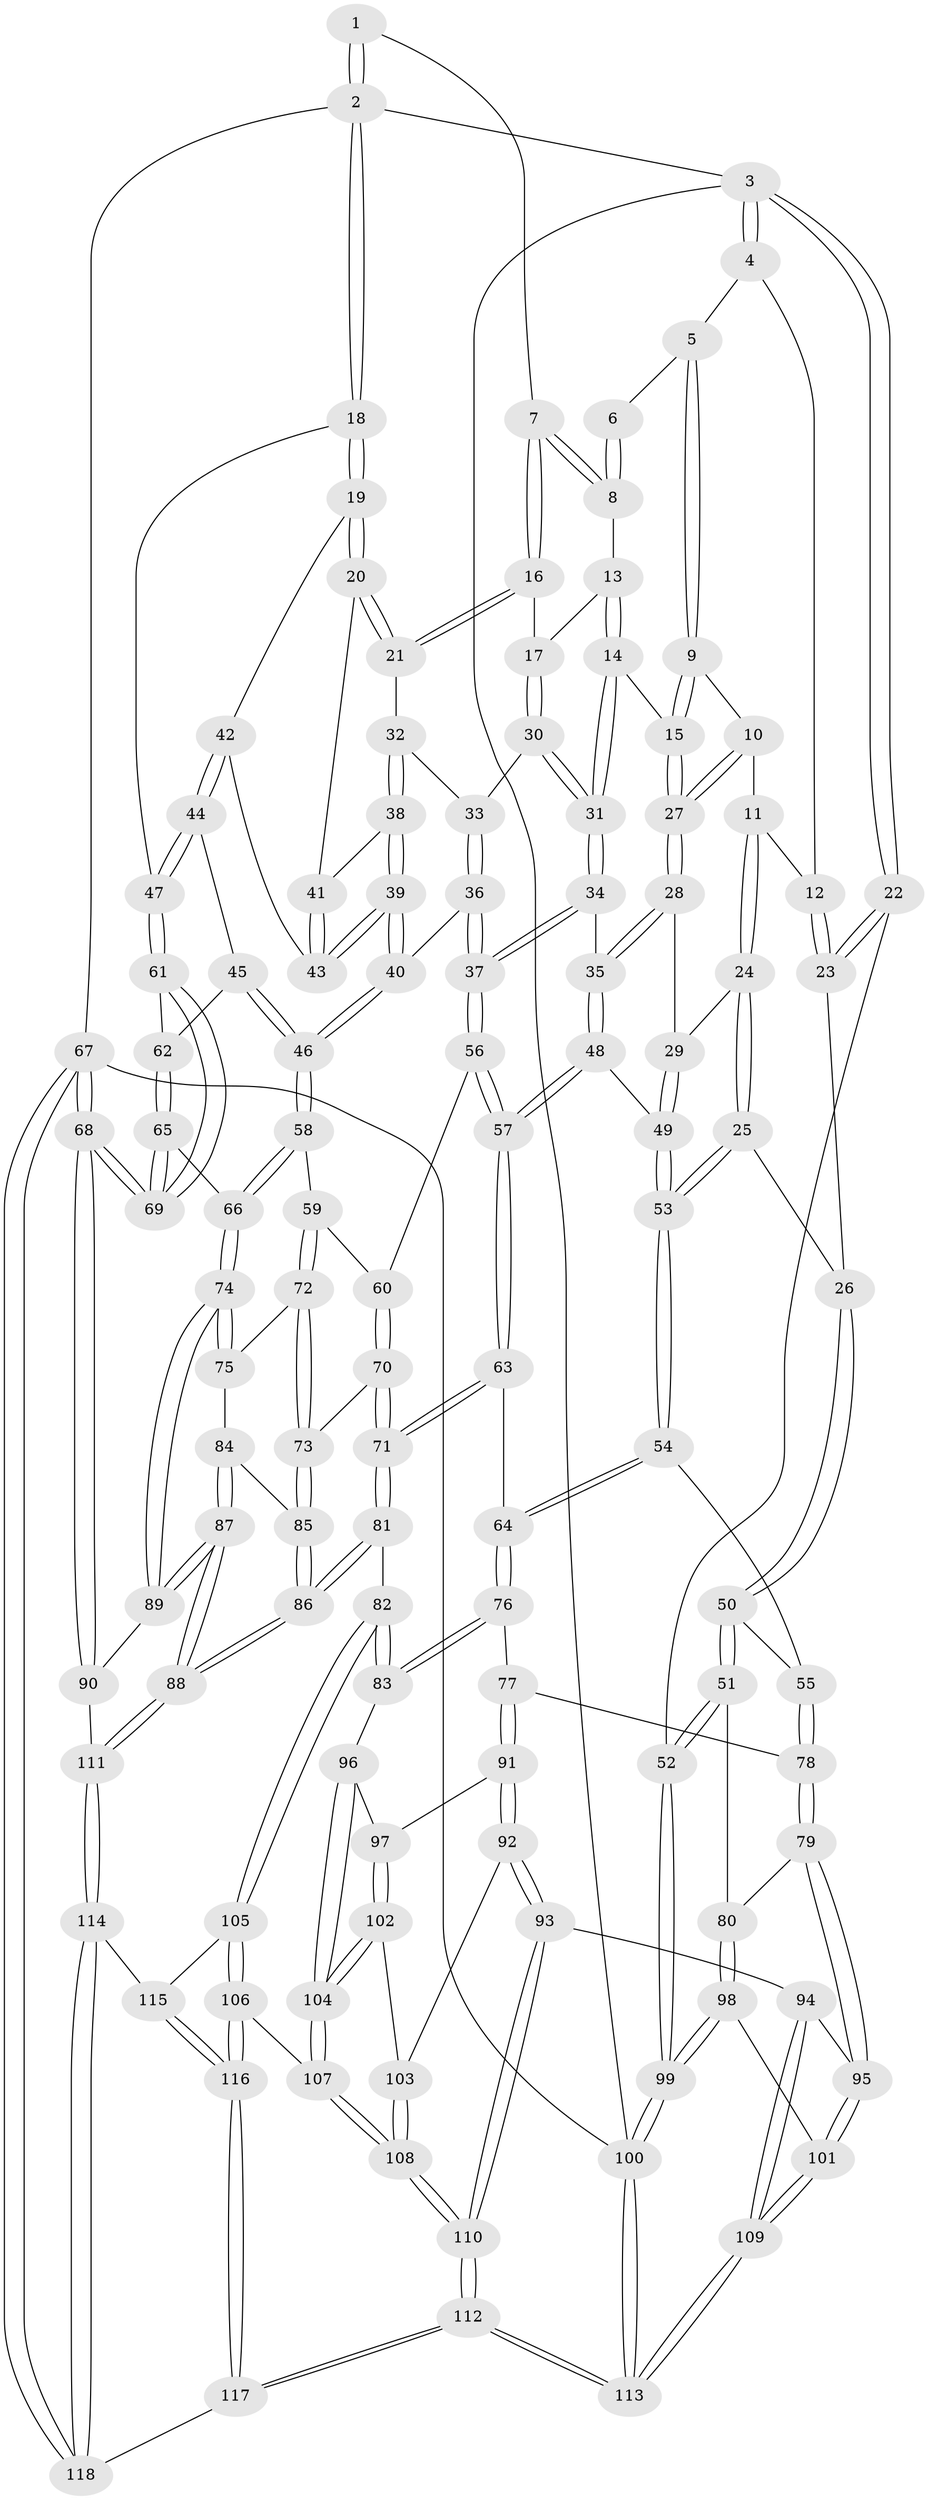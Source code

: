 // Generated by graph-tools (version 1.1) at 2025/38/03/09/25 02:38:21]
// undirected, 118 vertices, 292 edges
graph export_dot {
graph [start="1"]
  node [color=gray90,style=filled];
  1 [pos="+0.8135760632004895+0"];
  2 [pos="+1+0"];
  3 [pos="+0+0"];
  4 [pos="+0.21603475656341456+0"];
  5 [pos="+0.447526279034962+0"];
  6 [pos="+0.6050911849554738+0"];
  7 [pos="+0.7279858591982222+0.0519361070880213"];
  8 [pos="+0.6256462635752889+0.027985606197209002"];
  9 [pos="+0.4307137935624398+0.043526017029621555"];
  10 [pos="+0.3464330532401971+0.1049503451615314"];
  11 [pos="+0.29174944219264815+0.11134769591624778"];
  12 [pos="+0.2081688303458812+0.080891979653101"];
  13 [pos="+0.6237611812705731+0.04329210457164811"];
  14 [pos="+0.5195591568050185+0.1308045039264243"];
  15 [pos="+0.4954594779406277+0.11477685136816326"];
  16 [pos="+0.726958135575052+0.07427684737987501"];
  17 [pos="+0.6940934021646366+0.1309029048159327"];
  18 [pos="+1+0"];
  19 [pos="+1+0.006221015894400158"];
  20 [pos="+0.9875834071899041+0.0766179525498761"];
  21 [pos="+0.9074871903051018+0.10189213549205463"];
  22 [pos="+0+0.023927893606696407"];
  23 [pos="+0.04538061376240238+0.1805432246923059"];
  24 [pos="+0.2392373958195103+0.3182583242838652"];
  25 [pos="+0.2327786187533001+0.3212588378428554"];
  26 [pos="+0.1417626642906993+0.30261707333904353"];
  27 [pos="+0.37663252341790004+0.2789522579268311"];
  28 [pos="+0.3750123741028172+0.29567398966071123"];
  29 [pos="+0.29096236458225067+0.3118064718036843"];
  30 [pos="+0.6921630839778286+0.15113008382497506"];
  31 [pos="+0.5644902339305576+0.19147172816051464"];
  32 [pos="+0.7670367864123533+0.1799475456072717"];
  33 [pos="+0.7008388473661554+0.15827459003164313"];
  34 [pos="+0.5537394412614531+0.28904385953218825"];
  35 [pos="+0.46208360325287545+0.3434442324470994"];
  36 [pos="+0.694073022097429+0.3653901087812987"];
  37 [pos="+0.6912300651230668+0.3658272389741092"];
  38 [pos="+0.783577320871184+0.23632940595954197"];
  39 [pos="+0.7217187327640846+0.34919087590581155"];
  40 [pos="+0.7056391500596311+0.3665400351449834"];
  41 [pos="+0.8216414509779449+0.24865171633288982"];
  42 [pos="+0.8929602339834423+0.30064743805572663"];
  43 [pos="+0.8602281047385585+0.2904253194579"];
  44 [pos="+0.8954832482582683+0.3797268830947705"];
  45 [pos="+0.883303785910441+0.42315865773253714"];
  46 [pos="+0.8120382242821813+0.44776051850378545"];
  47 [pos="+1+0.21658710893301486"];
  48 [pos="+0.46035019992944154+0.42150825269093756"];
  49 [pos="+0.36130756083378496+0.4399436470812718"];
  50 [pos="+0.02719920586163643+0.5280719797456468"];
  51 [pos="+0.01352584945066196+0.5342191973273187"];
  52 [pos="+0+0.5384175109972834"];
  53 [pos="+0.2676272612240967+0.4784580244586048"];
  54 [pos="+0.25907150489757735+0.5384744828091971"];
  55 [pos="+0.2271901781384369+0.5662306786052391"];
  56 [pos="+0.5880965821282439+0.5327323713460099"];
  57 [pos="+0.5005171230180581+0.5494013035682579"];
  58 [pos="+0.7898536484504436+0.5708492943223469"];
  59 [pos="+0.7455850944061923+0.5891270834166418"];
  60 [pos="+0.6696557739806865+0.5782943994730525"];
  61 [pos="+1+0.4403028189714404"];
  62 [pos="+0.9547387046789269+0.4608274707421475"];
  63 [pos="+0.49566037047841205+0.5563238832711648"];
  64 [pos="+0.4677959272215896+0.574750002943879"];
  65 [pos="+0.9233473882935339+0.6557379367489773"];
  66 [pos="+0.9107636839495749+0.6572329584017501"];
  67 [pos="+1+1"];
  68 [pos="+1+1"];
  69 [pos="+1+0.7401949346189157"];
  70 [pos="+0.6354865298274208+0.7107086717410998"];
  71 [pos="+0.5839939291492576+0.7097480539905848"];
  72 [pos="+0.7308309536864224+0.6856233589192932"];
  73 [pos="+0.6418003557800442+0.7149205433211544"];
  74 [pos="+0.8492175907274655+0.7442126620796445"];
  75 [pos="+0.7483430682964416+0.7192760105090628"];
  76 [pos="+0.45813937113098674+0.5978211439161251"];
  77 [pos="+0.31481432255419145+0.7112282444404848"];
  78 [pos="+0.2385190149150149+0.6625837732641725"];
  79 [pos="+0.1682957845758269+0.7390204679551723"];
  80 [pos="+0.08827445372339644+0.7188987241787012"];
  81 [pos="+0.5256764968367444+0.8050452640336244"];
  82 [pos="+0.4747284567633052+0.8230333022076948"];
  83 [pos="+0.4562355781593662+0.8063651173117715"];
  84 [pos="+0.7333346256263722+0.7451373536878416"];
  85 [pos="+0.6442568089190737+0.7203080296424351"];
  86 [pos="+0.6864915620846597+0.8522552054942245"];
  87 [pos="+0.698714057871244+0.8408711898904048"];
  88 [pos="+0.6873988341332096+0.8529942486577595"];
  89 [pos="+0.8460813184867676+0.7700016095219175"];
  90 [pos="+0.8796205069031366+0.8555284106766794"];
  91 [pos="+0.3227927398671484+0.7316510971619812"];
  92 [pos="+0.2375160732084023+0.849269672567795"];
  93 [pos="+0.22427661385244577+0.8501350945686151"];
  94 [pos="+0.21041393296623728+0.8442163873208013"];
  95 [pos="+0.18435153763386516+0.8136899553116368"];
  96 [pos="+0.4038398445872804+0.7971850645840325"];
  97 [pos="+0.40185973468537095+0.7966285093064185"];
  98 [pos="+0+0.8207476754716383"];
  99 [pos="+0+0.8125088719011331"];
  100 [pos="+0+1"];
  101 [pos="+0.04003466773213976+0.8569735258360526"];
  102 [pos="+0.28696252578491044+0.865685291800577"];
  103 [pos="+0.27627689690290475+0.8648158544492166"];
  104 [pos="+0.33849951531992617+0.90697494164081"];
  105 [pos="+0.47341664278538137+0.870258759008296"];
  106 [pos="+0.4485815133856929+0.9273600944296796"];
  107 [pos="+0.3472282097480272+0.9180435689720055"];
  108 [pos="+0.2933254497945434+1"];
  109 [pos="+0.09359956857822206+0.9624836837404155"];
  110 [pos="+0.21794839683409892+1"];
  111 [pos="+0.7004787133373094+0.9126481146957813"];
  112 [pos="+0.2090806000692816+1"];
  113 [pos="+0.10343786721746849+1"];
  114 [pos="+0.6983895815611376+0.9275374124785456"];
  115 [pos="+0.5976026743620763+0.9401030773305644"];
  116 [pos="+0.45503421407149297+1"];
  117 [pos="+0.4344419198719637+1"];
  118 [pos="+0.8276156538964998+1"];
  1 -- 2;
  1 -- 2;
  1 -- 7;
  2 -- 3;
  2 -- 18;
  2 -- 18;
  2 -- 67;
  3 -- 4;
  3 -- 4;
  3 -- 22;
  3 -- 22;
  3 -- 100;
  4 -- 5;
  4 -- 12;
  5 -- 6;
  5 -- 9;
  5 -- 9;
  6 -- 8;
  6 -- 8;
  7 -- 8;
  7 -- 8;
  7 -- 16;
  7 -- 16;
  8 -- 13;
  9 -- 10;
  9 -- 15;
  9 -- 15;
  10 -- 11;
  10 -- 27;
  10 -- 27;
  11 -- 12;
  11 -- 24;
  11 -- 24;
  12 -- 23;
  12 -- 23;
  13 -- 14;
  13 -- 14;
  13 -- 17;
  14 -- 15;
  14 -- 31;
  14 -- 31;
  15 -- 27;
  15 -- 27;
  16 -- 17;
  16 -- 21;
  16 -- 21;
  17 -- 30;
  17 -- 30;
  18 -- 19;
  18 -- 19;
  18 -- 47;
  19 -- 20;
  19 -- 20;
  19 -- 42;
  20 -- 21;
  20 -- 21;
  20 -- 41;
  21 -- 32;
  22 -- 23;
  22 -- 23;
  22 -- 52;
  23 -- 26;
  24 -- 25;
  24 -- 25;
  24 -- 29;
  25 -- 26;
  25 -- 53;
  25 -- 53;
  26 -- 50;
  26 -- 50;
  27 -- 28;
  27 -- 28;
  28 -- 29;
  28 -- 35;
  28 -- 35;
  29 -- 49;
  29 -- 49;
  30 -- 31;
  30 -- 31;
  30 -- 33;
  31 -- 34;
  31 -- 34;
  32 -- 33;
  32 -- 38;
  32 -- 38;
  33 -- 36;
  33 -- 36;
  34 -- 35;
  34 -- 37;
  34 -- 37;
  35 -- 48;
  35 -- 48;
  36 -- 37;
  36 -- 37;
  36 -- 40;
  37 -- 56;
  37 -- 56;
  38 -- 39;
  38 -- 39;
  38 -- 41;
  39 -- 40;
  39 -- 40;
  39 -- 43;
  39 -- 43;
  40 -- 46;
  40 -- 46;
  41 -- 43;
  41 -- 43;
  42 -- 43;
  42 -- 44;
  42 -- 44;
  44 -- 45;
  44 -- 47;
  44 -- 47;
  45 -- 46;
  45 -- 46;
  45 -- 62;
  46 -- 58;
  46 -- 58;
  47 -- 61;
  47 -- 61;
  48 -- 49;
  48 -- 57;
  48 -- 57;
  49 -- 53;
  49 -- 53;
  50 -- 51;
  50 -- 51;
  50 -- 55;
  51 -- 52;
  51 -- 52;
  51 -- 80;
  52 -- 99;
  52 -- 99;
  53 -- 54;
  53 -- 54;
  54 -- 55;
  54 -- 64;
  54 -- 64;
  55 -- 78;
  55 -- 78;
  56 -- 57;
  56 -- 57;
  56 -- 60;
  57 -- 63;
  57 -- 63;
  58 -- 59;
  58 -- 66;
  58 -- 66;
  59 -- 60;
  59 -- 72;
  59 -- 72;
  60 -- 70;
  60 -- 70;
  61 -- 62;
  61 -- 69;
  61 -- 69;
  62 -- 65;
  62 -- 65;
  63 -- 64;
  63 -- 71;
  63 -- 71;
  64 -- 76;
  64 -- 76;
  65 -- 66;
  65 -- 69;
  65 -- 69;
  66 -- 74;
  66 -- 74;
  67 -- 68;
  67 -- 68;
  67 -- 118;
  67 -- 118;
  67 -- 100;
  68 -- 69;
  68 -- 69;
  68 -- 90;
  68 -- 90;
  70 -- 71;
  70 -- 71;
  70 -- 73;
  71 -- 81;
  71 -- 81;
  72 -- 73;
  72 -- 73;
  72 -- 75;
  73 -- 85;
  73 -- 85;
  74 -- 75;
  74 -- 75;
  74 -- 89;
  74 -- 89;
  75 -- 84;
  76 -- 77;
  76 -- 83;
  76 -- 83;
  77 -- 78;
  77 -- 91;
  77 -- 91;
  78 -- 79;
  78 -- 79;
  79 -- 80;
  79 -- 95;
  79 -- 95;
  80 -- 98;
  80 -- 98;
  81 -- 82;
  81 -- 86;
  81 -- 86;
  82 -- 83;
  82 -- 83;
  82 -- 105;
  82 -- 105;
  83 -- 96;
  84 -- 85;
  84 -- 87;
  84 -- 87;
  85 -- 86;
  85 -- 86;
  86 -- 88;
  86 -- 88;
  87 -- 88;
  87 -- 88;
  87 -- 89;
  87 -- 89;
  88 -- 111;
  88 -- 111;
  89 -- 90;
  90 -- 111;
  91 -- 92;
  91 -- 92;
  91 -- 97;
  92 -- 93;
  92 -- 93;
  92 -- 103;
  93 -- 94;
  93 -- 110;
  93 -- 110;
  94 -- 95;
  94 -- 109;
  94 -- 109;
  95 -- 101;
  95 -- 101;
  96 -- 97;
  96 -- 104;
  96 -- 104;
  97 -- 102;
  97 -- 102;
  98 -- 99;
  98 -- 99;
  98 -- 101;
  99 -- 100;
  99 -- 100;
  100 -- 113;
  100 -- 113;
  101 -- 109;
  101 -- 109;
  102 -- 103;
  102 -- 104;
  102 -- 104;
  103 -- 108;
  103 -- 108;
  104 -- 107;
  104 -- 107;
  105 -- 106;
  105 -- 106;
  105 -- 115;
  106 -- 107;
  106 -- 116;
  106 -- 116;
  107 -- 108;
  107 -- 108;
  108 -- 110;
  108 -- 110;
  109 -- 113;
  109 -- 113;
  110 -- 112;
  110 -- 112;
  111 -- 114;
  111 -- 114;
  112 -- 113;
  112 -- 113;
  112 -- 117;
  112 -- 117;
  114 -- 115;
  114 -- 118;
  114 -- 118;
  115 -- 116;
  115 -- 116;
  116 -- 117;
  116 -- 117;
  117 -- 118;
}
